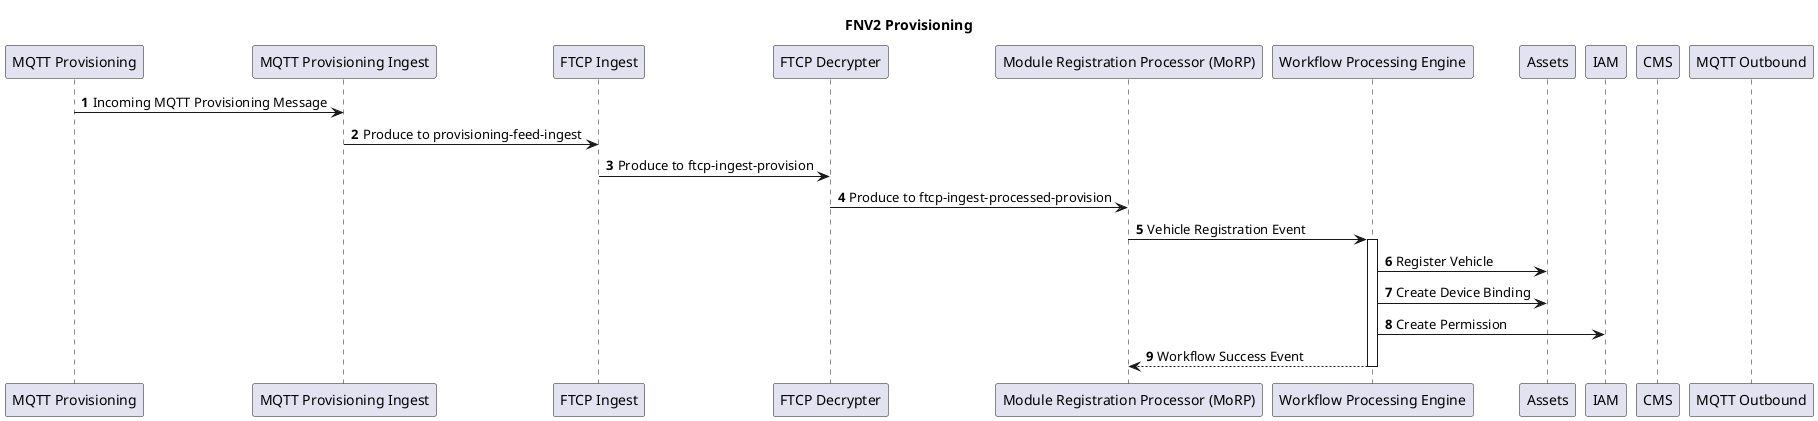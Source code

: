 @startuml
autonumber

title FNV2 Provisioning

participant "MQTT Provisioning" as mp
participant "MQTT Provisioning Ingest" as mi
participant "FTCP Ingest" as fi
participant "FTCP Decrypter" as fd
participant "Module Registration Processor (MoRP)" as mo
participant "Workflow Processing Engine" as wpe
participant "Assets" as assets
participant "IAM" as iam
participant "CMS" as cms
participant "MQTT Outbound" as mqo

mp -> mi: Incoming MQTT Provisioning Message
mi -> fi: Produce to provisioning-feed-ingest
fi -> fd: Produce to ftcp-ingest-provision
fd -> mo: Produce to ftcp-ingest-processed-provision
mo -> wpe ++: Vehicle Registration Event
wpe -> assets: Register Vehicle
wpe -> assets: Create Device Binding
wpe -> iam: Create Permission
return Workflow Success Event
@enduml
